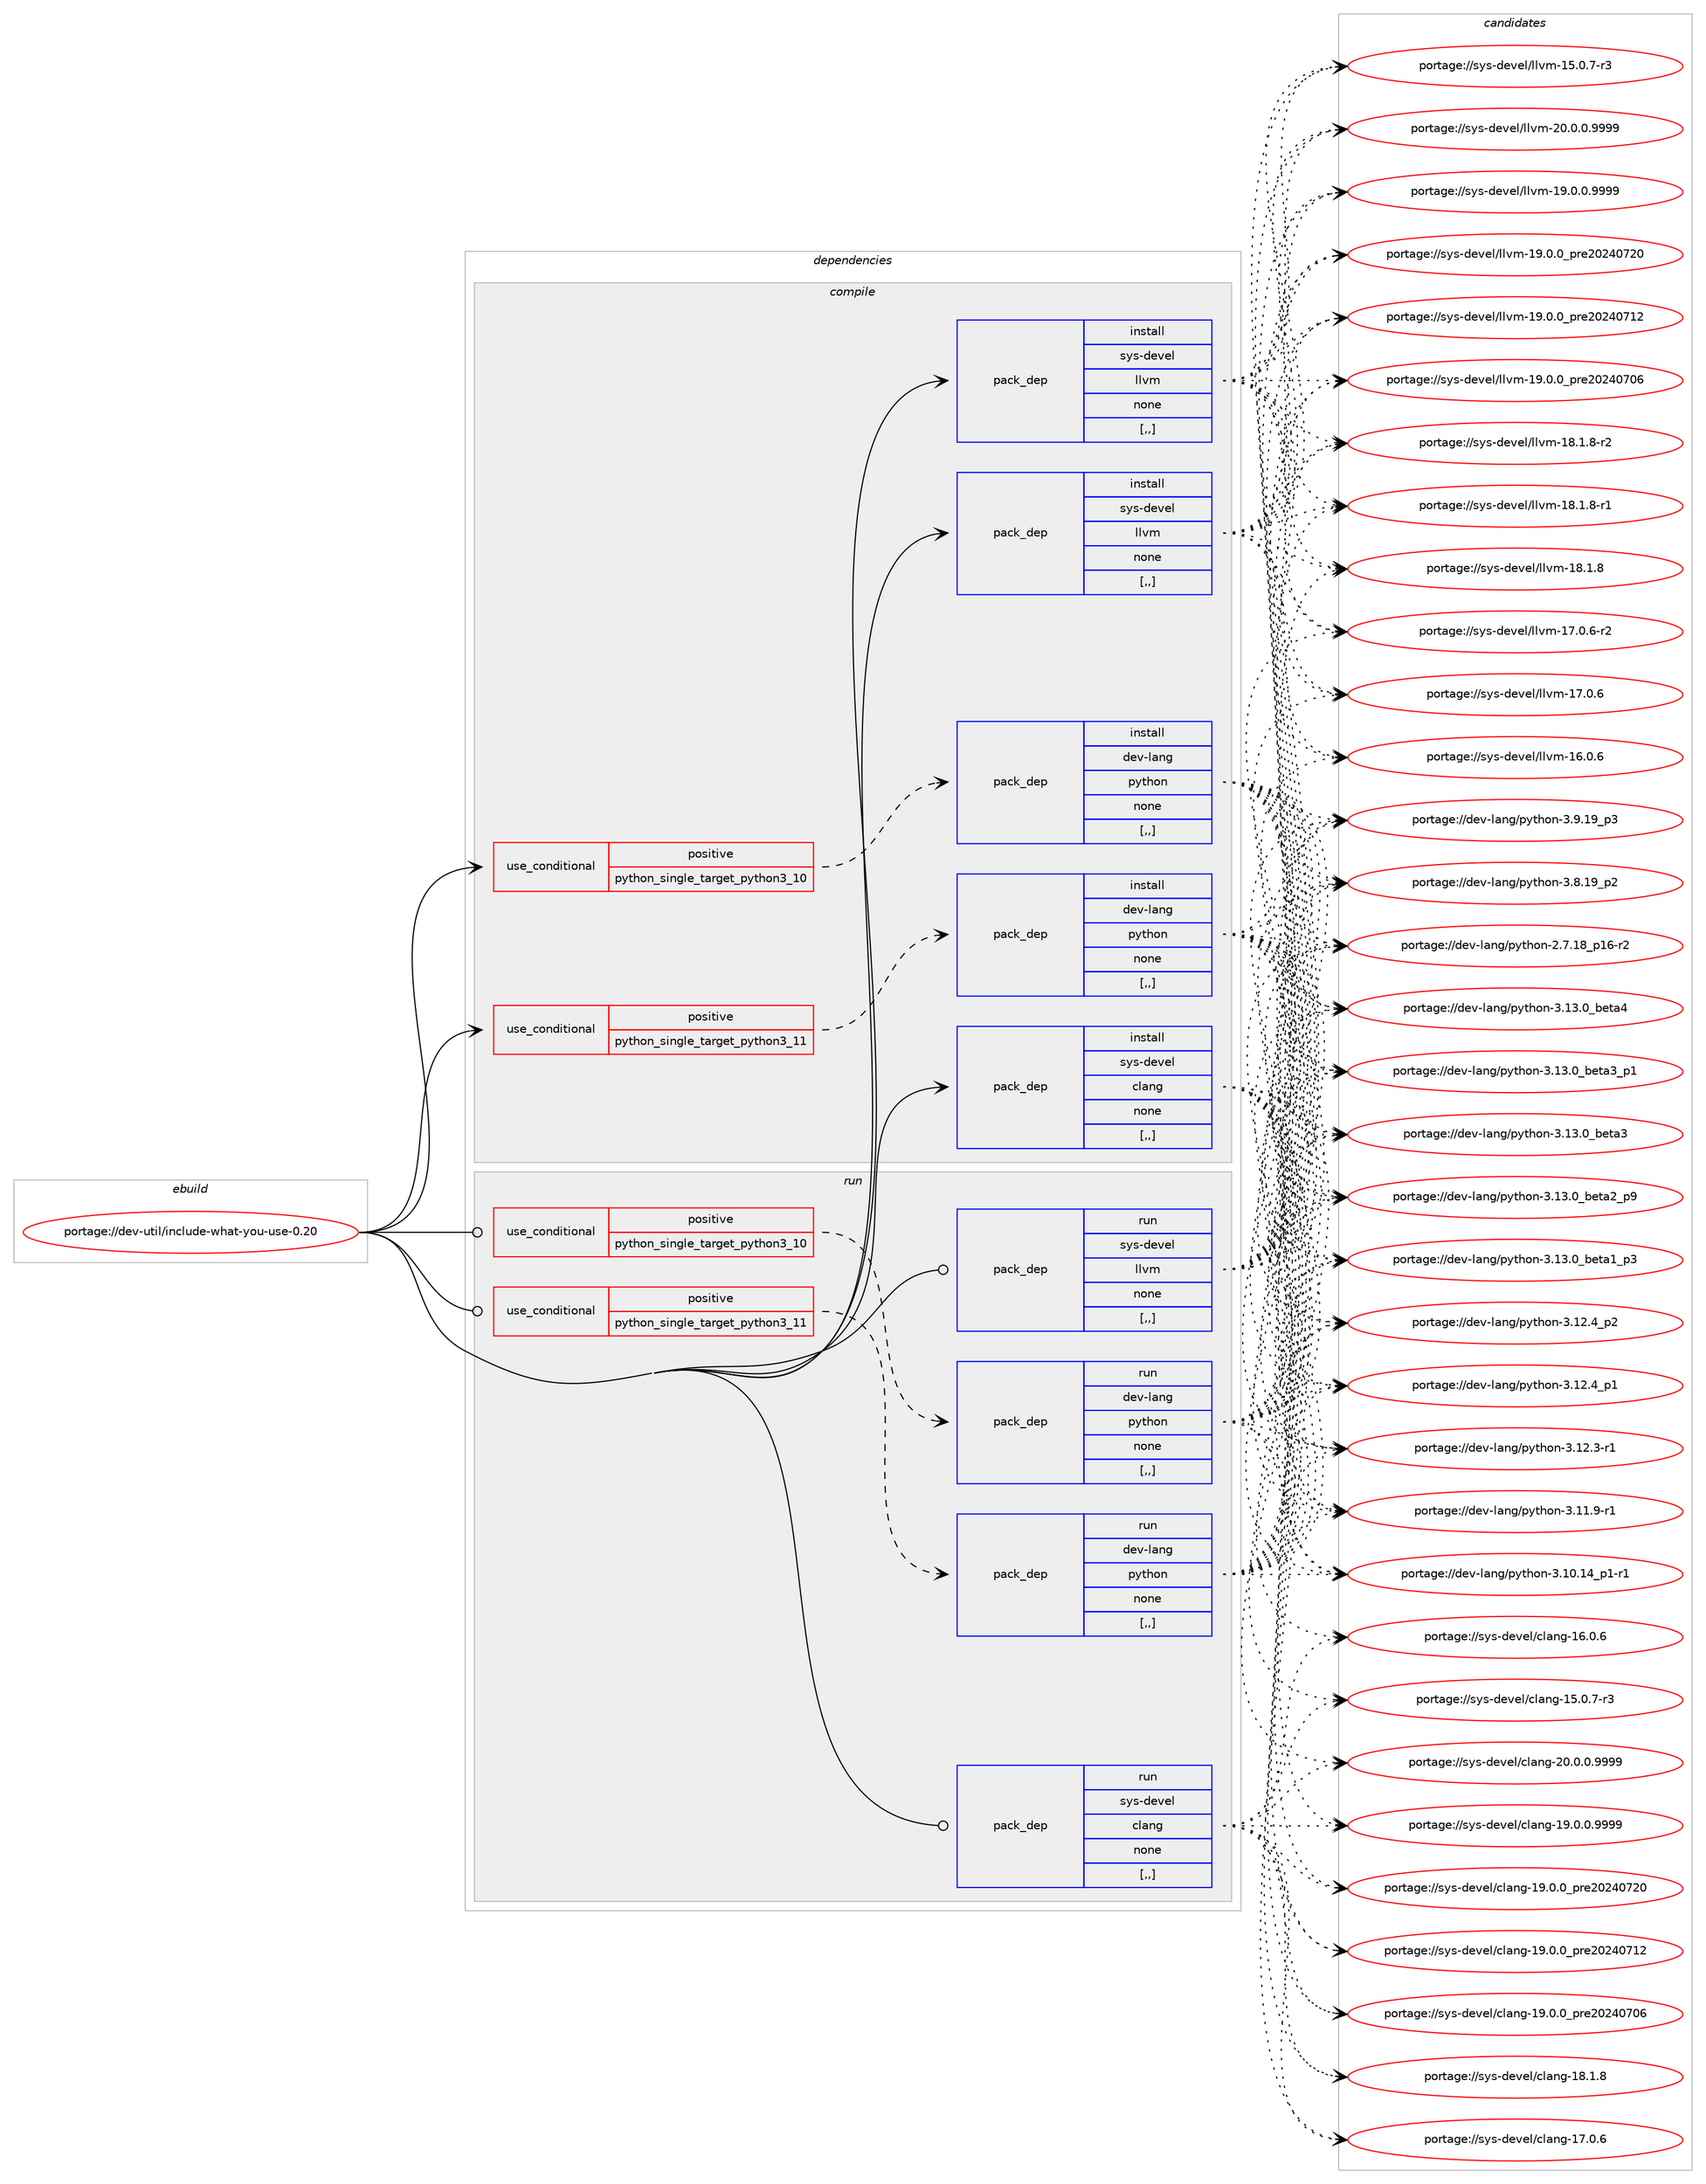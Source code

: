 digraph prolog {

# *************
# Graph options
# *************

newrank=true;
concentrate=true;
compound=true;
graph [rankdir=LR,fontname=Helvetica,fontsize=10,ranksep=1.5];#, ranksep=2.5, nodesep=0.2];
edge  [arrowhead=vee];
node  [fontname=Helvetica,fontsize=10];

# **********
# The ebuild
# **********

subgraph cluster_leftcol {
color=gray;
label=<<i>ebuild</i>>;
id [label="portage://dev-util/include-what-you-use-0.20", color=red, width=4, href="../dev-util/include-what-you-use-0.20.svg"];
}

# ****************
# The dependencies
# ****************

subgraph cluster_midcol {
color=gray;
label=<<i>dependencies</i>>;
subgraph cluster_compile {
fillcolor="#eeeeee";
style=filled;
label=<<i>compile</i>>;
subgraph cond61020 {
dependency216130 [label=<<TABLE BORDER="0" CELLBORDER="1" CELLSPACING="0" CELLPADDING="4"><TR><TD ROWSPAN="3" CELLPADDING="10">use_conditional</TD></TR><TR><TD>positive</TD></TR><TR><TD>python_single_target_python3_10</TD></TR></TABLE>>, shape=none, color=red];
subgraph pack153693 {
dependency216131 [label=<<TABLE BORDER="0" CELLBORDER="1" CELLSPACING="0" CELLPADDING="4" WIDTH="220"><TR><TD ROWSPAN="6" CELLPADDING="30">pack_dep</TD></TR><TR><TD WIDTH="110">install</TD></TR><TR><TD>dev-lang</TD></TR><TR><TD>python</TD></TR><TR><TD>none</TD></TR><TR><TD>[,,]</TD></TR></TABLE>>, shape=none, color=blue];
}
dependency216130:e -> dependency216131:w [weight=20,style="dashed",arrowhead="vee"];
}
id:e -> dependency216130:w [weight=20,style="solid",arrowhead="vee"];
subgraph cond61021 {
dependency216132 [label=<<TABLE BORDER="0" CELLBORDER="1" CELLSPACING="0" CELLPADDING="4"><TR><TD ROWSPAN="3" CELLPADDING="10">use_conditional</TD></TR><TR><TD>positive</TD></TR><TR><TD>python_single_target_python3_11</TD></TR></TABLE>>, shape=none, color=red];
subgraph pack153694 {
dependency216133 [label=<<TABLE BORDER="0" CELLBORDER="1" CELLSPACING="0" CELLPADDING="4" WIDTH="220"><TR><TD ROWSPAN="6" CELLPADDING="30">pack_dep</TD></TR><TR><TD WIDTH="110">install</TD></TR><TR><TD>dev-lang</TD></TR><TR><TD>python</TD></TR><TR><TD>none</TD></TR><TR><TD>[,,]</TD></TR></TABLE>>, shape=none, color=blue];
}
dependency216132:e -> dependency216133:w [weight=20,style="dashed",arrowhead="vee"];
}
id:e -> dependency216132:w [weight=20,style="solid",arrowhead="vee"];
subgraph pack153695 {
dependency216134 [label=<<TABLE BORDER="0" CELLBORDER="1" CELLSPACING="0" CELLPADDING="4" WIDTH="220"><TR><TD ROWSPAN="6" CELLPADDING="30">pack_dep</TD></TR><TR><TD WIDTH="110">install</TD></TR><TR><TD>sys-devel</TD></TR><TR><TD>clang</TD></TR><TR><TD>none</TD></TR><TR><TD>[,,]</TD></TR></TABLE>>, shape=none, color=blue];
}
id:e -> dependency216134:w [weight=20,style="solid",arrowhead="vee"];
subgraph pack153696 {
dependency216135 [label=<<TABLE BORDER="0" CELLBORDER="1" CELLSPACING="0" CELLPADDING="4" WIDTH="220"><TR><TD ROWSPAN="6" CELLPADDING="30">pack_dep</TD></TR><TR><TD WIDTH="110">install</TD></TR><TR><TD>sys-devel</TD></TR><TR><TD>llvm</TD></TR><TR><TD>none</TD></TR><TR><TD>[,,]</TD></TR></TABLE>>, shape=none, color=blue];
}
id:e -> dependency216135:w [weight=20,style="solid",arrowhead="vee"];
subgraph pack153697 {
dependency216136 [label=<<TABLE BORDER="0" CELLBORDER="1" CELLSPACING="0" CELLPADDING="4" WIDTH="220"><TR><TD ROWSPAN="6" CELLPADDING="30">pack_dep</TD></TR><TR><TD WIDTH="110">install</TD></TR><TR><TD>sys-devel</TD></TR><TR><TD>llvm</TD></TR><TR><TD>none</TD></TR><TR><TD>[,,]</TD></TR></TABLE>>, shape=none, color=blue];
}
id:e -> dependency216136:w [weight=20,style="solid",arrowhead="vee"];
}
subgraph cluster_compileandrun {
fillcolor="#eeeeee";
style=filled;
label=<<i>compile and run</i>>;
}
subgraph cluster_run {
fillcolor="#eeeeee";
style=filled;
label=<<i>run</i>>;
subgraph cond61022 {
dependency216137 [label=<<TABLE BORDER="0" CELLBORDER="1" CELLSPACING="0" CELLPADDING="4"><TR><TD ROWSPAN="3" CELLPADDING="10">use_conditional</TD></TR><TR><TD>positive</TD></TR><TR><TD>python_single_target_python3_10</TD></TR></TABLE>>, shape=none, color=red];
subgraph pack153698 {
dependency216138 [label=<<TABLE BORDER="0" CELLBORDER="1" CELLSPACING="0" CELLPADDING="4" WIDTH="220"><TR><TD ROWSPAN="6" CELLPADDING="30">pack_dep</TD></TR><TR><TD WIDTH="110">run</TD></TR><TR><TD>dev-lang</TD></TR><TR><TD>python</TD></TR><TR><TD>none</TD></TR><TR><TD>[,,]</TD></TR></TABLE>>, shape=none, color=blue];
}
dependency216137:e -> dependency216138:w [weight=20,style="dashed",arrowhead="vee"];
}
id:e -> dependency216137:w [weight=20,style="solid",arrowhead="odot"];
subgraph cond61023 {
dependency216139 [label=<<TABLE BORDER="0" CELLBORDER="1" CELLSPACING="0" CELLPADDING="4"><TR><TD ROWSPAN="3" CELLPADDING="10">use_conditional</TD></TR><TR><TD>positive</TD></TR><TR><TD>python_single_target_python3_11</TD></TR></TABLE>>, shape=none, color=red];
subgraph pack153699 {
dependency216140 [label=<<TABLE BORDER="0" CELLBORDER="1" CELLSPACING="0" CELLPADDING="4" WIDTH="220"><TR><TD ROWSPAN="6" CELLPADDING="30">pack_dep</TD></TR><TR><TD WIDTH="110">run</TD></TR><TR><TD>dev-lang</TD></TR><TR><TD>python</TD></TR><TR><TD>none</TD></TR><TR><TD>[,,]</TD></TR></TABLE>>, shape=none, color=blue];
}
dependency216139:e -> dependency216140:w [weight=20,style="dashed",arrowhead="vee"];
}
id:e -> dependency216139:w [weight=20,style="solid",arrowhead="odot"];
subgraph pack153700 {
dependency216141 [label=<<TABLE BORDER="0" CELLBORDER="1" CELLSPACING="0" CELLPADDING="4" WIDTH="220"><TR><TD ROWSPAN="6" CELLPADDING="30">pack_dep</TD></TR><TR><TD WIDTH="110">run</TD></TR><TR><TD>sys-devel</TD></TR><TR><TD>clang</TD></TR><TR><TD>none</TD></TR><TR><TD>[,,]</TD></TR></TABLE>>, shape=none, color=blue];
}
id:e -> dependency216141:w [weight=20,style="solid",arrowhead="odot"];
subgraph pack153701 {
dependency216142 [label=<<TABLE BORDER="0" CELLBORDER="1" CELLSPACING="0" CELLPADDING="4" WIDTH="220"><TR><TD ROWSPAN="6" CELLPADDING="30">pack_dep</TD></TR><TR><TD WIDTH="110">run</TD></TR><TR><TD>sys-devel</TD></TR><TR><TD>llvm</TD></TR><TR><TD>none</TD></TR><TR><TD>[,,]</TD></TR></TABLE>>, shape=none, color=blue];
}
id:e -> dependency216142:w [weight=20,style="solid",arrowhead="odot"];
}
}

# **************
# The candidates
# **************

subgraph cluster_choices {
rank=same;
color=gray;
label=<<i>candidates</i>>;

subgraph choice153693 {
color=black;
nodesep=1;
choice1001011184510897110103471121211161041111104551464951464895981011169752 [label="portage://dev-lang/python-3.13.0_beta4", color=red, width=4,href="../dev-lang/python-3.13.0_beta4.svg"];
choice10010111845108971101034711212111610411111045514649514648959810111697519511249 [label="portage://dev-lang/python-3.13.0_beta3_p1", color=red, width=4,href="../dev-lang/python-3.13.0_beta3_p1.svg"];
choice1001011184510897110103471121211161041111104551464951464895981011169751 [label="portage://dev-lang/python-3.13.0_beta3", color=red, width=4,href="../dev-lang/python-3.13.0_beta3.svg"];
choice10010111845108971101034711212111610411111045514649514648959810111697509511257 [label="portage://dev-lang/python-3.13.0_beta2_p9", color=red, width=4,href="../dev-lang/python-3.13.0_beta2_p9.svg"];
choice10010111845108971101034711212111610411111045514649514648959810111697499511251 [label="portage://dev-lang/python-3.13.0_beta1_p3", color=red, width=4,href="../dev-lang/python-3.13.0_beta1_p3.svg"];
choice100101118451089711010347112121116104111110455146495046529511250 [label="portage://dev-lang/python-3.12.4_p2", color=red, width=4,href="../dev-lang/python-3.12.4_p2.svg"];
choice100101118451089711010347112121116104111110455146495046529511249 [label="portage://dev-lang/python-3.12.4_p1", color=red, width=4,href="../dev-lang/python-3.12.4_p1.svg"];
choice100101118451089711010347112121116104111110455146495046514511449 [label="portage://dev-lang/python-3.12.3-r1", color=red, width=4,href="../dev-lang/python-3.12.3-r1.svg"];
choice100101118451089711010347112121116104111110455146494946574511449 [label="portage://dev-lang/python-3.11.9-r1", color=red, width=4,href="../dev-lang/python-3.11.9-r1.svg"];
choice100101118451089711010347112121116104111110455146494846495295112494511449 [label="portage://dev-lang/python-3.10.14_p1-r1", color=red, width=4,href="../dev-lang/python-3.10.14_p1-r1.svg"];
choice100101118451089711010347112121116104111110455146574649579511251 [label="portage://dev-lang/python-3.9.19_p3", color=red, width=4,href="../dev-lang/python-3.9.19_p3.svg"];
choice100101118451089711010347112121116104111110455146564649579511250 [label="portage://dev-lang/python-3.8.19_p2", color=red, width=4,href="../dev-lang/python-3.8.19_p2.svg"];
choice100101118451089711010347112121116104111110455046554649569511249544511450 [label="portage://dev-lang/python-2.7.18_p16-r2", color=red, width=4,href="../dev-lang/python-2.7.18_p16-r2.svg"];
dependency216131:e -> choice1001011184510897110103471121211161041111104551464951464895981011169752:w [style=dotted,weight="100"];
dependency216131:e -> choice10010111845108971101034711212111610411111045514649514648959810111697519511249:w [style=dotted,weight="100"];
dependency216131:e -> choice1001011184510897110103471121211161041111104551464951464895981011169751:w [style=dotted,weight="100"];
dependency216131:e -> choice10010111845108971101034711212111610411111045514649514648959810111697509511257:w [style=dotted,weight="100"];
dependency216131:e -> choice10010111845108971101034711212111610411111045514649514648959810111697499511251:w [style=dotted,weight="100"];
dependency216131:e -> choice100101118451089711010347112121116104111110455146495046529511250:w [style=dotted,weight="100"];
dependency216131:e -> choice100101118451089711010347112121116104111110455146495046529511249:w [style=dotted,weight="100"];
dependency216131:e -> choice100101118451089711010347112121116104111110455146495046514511449:w [style=dotted,weight="100"];
dependency216131:e -> choice100101118451089711010347112121116104111110455146494946574511449:w [style=dotted,weight="100"];
dependency216131:e -> choice100101118451089711010347112121116104111110455146494846495295112494511449:w [style=dotted,weight="100"];
dependency216131:e -> choice100101118451089711010347112121116104111110455146574649579511251:w [style=dotted,weight="100"];
dependency216131:e -> choice100101118451089711010347112121116104111110455146564649579511250:w [style=dotted,weight="100"];
dependency216131:e -> choice100101118451089711010347112121116104111110455046554649569511249544511450:w [style=dotted,weight="100"];
}
subgraph choice153694 {
color=black;
nodesep=1;
choice1001011184510897110103471121211161041111104551464951464895981011169752 [label="portage://dev-lang/python-3.13.0_beta4", color=red, width=4,href="../dev-lang/python-3.13.0_beta4.svg"];
choice10010111845108971101034711212111610411111045514649514648959810111697519511249 [label="portage://dev-lang/python-3.13.0_beta3_p1", color=red, width=4,href="../dev-lang/python-3.13.0_beta3_p1.svg"];
choice1001011184510897110103471121211161041111104551464951464895981011169751 [label="portage://dev-lang/python-3.13.0_beta3", color=red, width=4,href="../dev-lang/python-3.13.0_beta3.svg"];
choice10010111845108971101034711212111610411111045514649514648959810111697509511257 [label="portage://dev-lang/python-3.13.0_beta2_p9", color=red, width=4,href="../dev-lang/python-3.13.0_beta2_p9.svg"];
choice10010111845108971101034711212111610411111045514649514648959810111697499511251 [label="portage://dev-lang/python-3.13.0_beta1_p3", color=red, width=4,href="../dev-lang/python-3.13.0_beta1_p3.svg"];
choice100101118451089711010347112121116104111110455146495046529511250 [label="portage://dev-lang/python-3.12.4_p2", color=red, width=4,href="../dev-lang/python-3.12.4_p2.svg"];
choice100101118451089711010347112121116104111110455146495046529511249 [label="portage://dev-lang/python-3.12.4_p1", color=red, width=4,href="../dev-lang/python-3.12.4_p1.svg"];
choice100101118451089711010347112121116104111110455146495046514511449 [label="portage://dev-lang/python-3.12.3-r1", color=red, width=4,href="../dev-lang/python-3.12.3-r1.svg"];
choice100101118451089711010347112121116104111110455146494946574511449 [label="portage://dev-lang/python-3.11.9-r1", color=red, width=4,href="../dev-lang/python-3.11.9-r1.svg"];
choice100101118451089711010347112121116104111110455146494846495295112494511449 [label="portage://dev-lang/python-3.10.14_p1-r1", color=red, width=4,href="../dev-lang/python-3.10.14_p1-r1.svg"];
choice100101118451089711010347112121116104111110455146574649579511251 [label="portage://dev-lang/python-3.9.19_p3", color=red, width=4,href="../dev-lang/python-3.9.19_p3.svg"];
choice100101118451089711010347112121116104111110455146564649579511250 [label="portage://dev-lang/python-3.8.19_p2", color=red, width=4,href="../dev-lang/python-3.8.19_p2.svg"];
choice100101118451089711010347112121116104111110455046554649569511249544511450 [label="portage://dev-lang/python-2.7.18_p16-r2", color=red, width=4,href="../dev-lang/python-2.7.18_p16-r2.svg"];
dependency216133:e -> choice1001011184510897110103471121211161041111104551464951464895981011169752:w [style=dotted,weight="100"];
dependency216133:e -> choice10010111845108971101034711212111610411111045514649514648959810111697519511249:w [style=dotted,weight="100"];
dependency216133:e -> choice1001011184510897110103471121211161041111104551464951464895981011169751:w [style=dotted,weight="100"];
dependency216133:e -> choice10010111845108971101034711212111610411111045514649514648959810111697509511257:w [style=dotted,weight="100"];
dependency216133:e -> choice10010111845108971101034711212111610411111045514649514648959810111697499511251:w [style=dotted,weight="100"];
dependency216133:e -> choice100101118451089711010347112121116104111110455146495046529511250:w [style=dotted,weight="100"];
dependency216133:e -> choice100101118451089711010347112121116104111110455146495046529511249:w [style=dotted,weight="100"];
dependency216133:e -> choice100101118451089711010347112121116104111110455146495046514511449:w [style=dotted,weight="100"];
dependency216133:e -> choice100101118451089711010347112121116104111110455146494946574511449:w [style=dotted,weight="100"];
dependency216133:e -> choice100101118451089711010347112121116104111110455146494846495295112494511449:w [style=dotted,weight="100"];
dependency216133:e -> choice100101118451089711010347112121116104111110455146574649579511251:w [style=dotted,weight="100"];
dependency216133:e -> choice100101118451089711010347112121116104111110455146564649579511250:w [style=dotted,weight="100"];
dependency216133:e -> choice100101118451089711010347112121116104111110455046554649569511249544511450:w [style=dotted,weight="100"];
}
subgraph choice153695 {
color=black;
nodesep=1;
choice11512111545100101118101108479910897110103455048464846484657575757 [label="portage://sys-devel/clang-20.0.0.9999", color=red, width=4,href="../sys-devel/clang-20.0.0.9999.svg"];
choice11512111545100101118101108479910897110103454957464846484657575757 [label="portage://sys-devel/clang-19.0.0.9999", color=red, width=4,href="../sys-devel/clang-19.0.0.9999.svg"];
choice1151211154510010111810110847991089711010345495746484648951121141015048505248555048 [label="portage://sys-devel/clang-19.0.0_pre20240720", color=red, width=4,href="../sys-devel/clang-19.0.0_pre20240720.svg"];
choice1151211154510010111810110847991089711010345495746484648951121141015048505248554950 [label="portage://sys-devel/clang-19.0.0_pre20240712", color=red, width=4,href="../sys-devel/clang-19.0.0_pre20240712.svg"];
choice1151211154510010111810110847991089711010345495746484648951121141015048505248554854 [label="portage://sys-devel/clang-19.0.0_pre20240706", color=red, width=4,href="../sys-devel/clang-19.0.0_pre20240706.svg"];
choice1151211154510010111810110847991089711010345495646494656 [label="portage://sys-devel/clang-18.1.8", color=red, width=4,href="../sys-devel/clang-18.1.8.svg"];
choice1151211154510010111810110847991089711010345495546484654 [label="portage://sys-devel/clang-17.0.6", color=red, width=4,href="../sys-devel/clang-17.0.6.svg"];
choice1151211154510010111810110847991089711010345495446484654 [label="portage://sys-devel/clang-16.0.6", color=red, width=4,href="../sys-devel/clang-16.0.6.svg"];
choice11512111545100101118101108479910897110103454953464846554511451 [label="portage://sys-devel/clang-15.0.7-r3", color=red, width=4,href="../sys-devel/clang-15.0.7-r3.svg"];
dependency216134:e -> choice11512111545100101118101108479910897110103455048464846484657575757:w [style=dotted,weight="100"];
dependency216134:e -> choice11512111545100101118101108479910897110103454957464846484657575757:w [style=dotted,weight="100"];
dependency216134:e -> choice1151211154510010111810110847991089711010345495746484648951121141015048505248555048:w [style=dotted,weight="100"];
dependency216134:e -> choice1151211154510010111810110847991089711010345495746484648951121141015048505248554950:w [style=dotted,weight="100"];
dependency216134:e -> choice1151211154510010111810110847991089711010345495746484648951121141015048505248554854:w [style=dotted,weight="100"];
dependency216134:e -> choice1151211154510010111810110847991089711010345495646494656:w [style=dotted,weight="100"];
dependency216134:e -> choice1151211154510010111810110847991089711010345495546484654:w [style=dotted,weight="100"];
dependency216134:e -> choice1151211154510010111810110847991089711010345495446484654:w [style=dotted,weight="100"];
dependency216134:e -> choice11512111545100101118101108479910897110103454953464846554511451:w [style=dotted,weight="100"];
}
subgraph choice153696 {
color=black;
nodesep=1;
choice1151211154510010111810110847108108118109455048464846484657575757 [label="portage://sys-devel/llvm-20.0.0.9999", color=red, width=4,href="../sys-devel/llvm-20.0.0.9999.svg"];
choice1151211154510010111810110847108108118109454957464846484657575757 [label="portage://sys-devel/llvm-19.0.0.9999", color=red, width=4,href="../sys-devel/llvm-19.0.0.9999.svg"];
choice115121115451001011181011084710810811810945495746484648951121141015048505248555048 [label="portage://sys-devel/llvm-19.0.0_pre20240720", color=red, width=4,href="../sys-devel/llvm-19.0.0_pre20240720.svg"];
choice115121115451001011181011084710810811810945495746484648951121141015048505248554950 [label="portage://sys-devel/llvm-19.0.0_pre20240712", color=red, width=4,href="../sys-devel/llvm-19.0.0_pre20240712.svg"];
choice115121115451001011181011084710810811810945495746484648951121141015048505248554854 [label="portage://sys-devel/llvm-19.0.0_pre20240706", color=red, width=4,href="../sys-devel/llvm-19.0.0_pre20240706.svg"];
choice1151211154510010111810110847108108118109454956464946564511450 [label="portage://sys-devel/llvm-18.1.8-r2", color=red, width=4,href="../sys-devel/llvm-18.1.8-r2.svg"];
choice1151211154510010111810110847108108118109454956464946564511449 [label="portage://sys-devel/llvm-18.1.8-r1", color=red, width=4,href="../sys-devel/llvm-18.1.8-r1.svg"];
choice115121115451001011181011084710810811810945495646494656 [label="portage://sys-devel/llvm-18.1.8", color=red, width=4,href="../sys-devel/llvm-18.1.8.svg"];
choice1151211154510010111810110847108108118109454955464846544511450 [label="portage://sys-devel/llvm-17.0.6-r2", color=red, width=4,href="../sys-devel/llvm-17.0.6-r2.svg"];
choice115121115451001011181011084710810811810945495546484654 [label="portage://sys-devel/llvm-17.0.6", color=red, width=4,href="../sys-devel/llvm-17.0.6.svg"];
choice115121115451001011181011084710810811810945495446484654 [label="portage://sys-devel/llvm-16.0.6", color=red, width=4,href="../sys-devel/llvm-16.0.6.svg"];
choice1151211154510010111810110847108108118109454953464846554511451 [label="portage://sys-devel/llvm-15.0.7-r3", color=red, width=4,href="../sys-devel/llvm-15.0.7-r3.svg"];
dependency216135:e -> choice1151211154510010111810110847108108118109455048464846484657575757:w [style=dotted,weight="100"];
dependency216135:e -> choice1151211154510010111810110847108108118109454957464846484657575757:w [style=dotted,weight="100"];
dependency216135:e -> choice115121115451001011181011084710810811810945495746484648951121141015048505248555048:w [style=dotted,weight="100"];
dependency216135:e -> choice115121115451001011181011084710810811810945495746484648951121141015048505248554950:w [style=dotted,weight="100"];
dependency216135:e -> choice115121115451001011181011084710810811810945495746484648951121141015048505248554854:w [style=dotted,weight="100"];
dependency216135:e -> choice1151211154510010111810110847108108118109454956464946564511450:w [style=dotted,weight="100"];
dependency216135:e -> choice1151211154510010111810110847108108118109454956464946564511449:w [style=dotted,weight="100"];
dependency216135:e -> choice115121115451001011181011084710810811810945495646494656:w [style=dotted,weight="100"];
dependency216135:e -> choice1151211154510010111810110847108108118109454955464846544511450:w [style=dotted,weight="100"];
dependency216135:e -> choice115121115451001011181011084710810811810945495546484654:w [style=dotted,weight="100"];
dependency216135:e -> choice115121115451001011181011084710810811810945495446484654:w [style=dotted,weight="100"];
dependency216135:e -> choice1151211154510010111810110847108108118109454953464846554511451:w [style=dotted,weight="100"];
}
subgraph choice153697 {
color=black;
nodesep=1;
choice1151211154510010111810110847108108118109455048464846484657575757 [label="portage://sys-devel/llvm-20.0.0.9999", color=red, width=4,href="../sys-devel/llvm-20.0.0.9999.svg"];
choice1151211154510010111810110847108108118109454957464846484657575757 [label="portage://sys-devel/llvm-19.0.0.9999", color=red, width=4,href="../sys-devel/llvm-19.0.0.9999.svg"];
choice115121115451001011181011084710810811810945495746484648951121141015048505248555048 [label="portage://sys-devel/llvm-19.0.0_pre20240720", color=red, width=4,href="../sys-devel/llvm-19.0.0_pre20240720.svg"];
choice115121115451001011181011084710810811810945495746484648951121141015048505248554950 [label="portage://sys-devel/llvm-19.0.0_pre20240712", color=red, width=4,href="../sys-devel/llvm-19.0.0_pre20240712.svg"];
choice115121115451001011181011084710810811810945495746484648951121141015048505248554854 [label="portage://sys-devel/llvm-19.0.0_pre20240706", color=red, width=4,href="../sys-devel/llvm-19.0.0_pre20240706.svg"];
choice1151211154510010111810110847108108118109454956464946564511450 [label="portage://sys-devel/llvm-18.1.8-r2", color=red, width=4,href="../sys-devel/llvm-18.1.8-r2.svg"];
choice1151211154510010111810110847108108118109454956464946564511449 [label="portage://sys-devel/llvm-18.1.8-r1", color=red, width=4,href="../sys-devel/llvm-18.1.8-r1.svg"];
choice115121115451001011181011084710810811810945495646494656 [label="portage://sys-devel/llvm-18.1.8", color=red, width=4,href="../sys-devel/llvm-18.1.8.svg"];
choice1151211154510010111810110847108108118109454955464846544511450 [label="portage://sys-devel/llvm-17.0.6-r2", color=red, width=4,href="../sys-devel/llvm-17.0.6-r2.svg"];
choice115121115451001011181011084710810811810945495546484654 [label="portage://sys-devel/llvm-17.0.6", color=red, width=4,href="../sys-devel/llvm-17.0.6.svg"];
choice115121115451001011181011084710810811810945495446484654 [label="portage://sys-devel/llvm-16.0.6", color=red, width=4,href="../sys-devel/llvm-16.0.6.svg"];
choice1151211154510010111810110847108108118109454953464846554511451 [label="portage://sys-devel/llvm-15.0.7-r3", color=red, width=4,href="../sys-devel/llvm-15.0.7-r3.svg"];
dependency216136:e -> choice1151211154510010111810110847108108118109455048464846484657575757:w [style=dotted,weight="100"];
dependency216136:e -> choice1151211154510010111810110847108108118109454957464846484657575757:w [style=dotted,weight="100"];
dependency216136:e -> choice115121115451001011181011084710810811810945495746484648951121141015048505248555048:w [style=dotted,weight="100"];
dependency216136:e -> choice115121115451001011181011084710810811810945495746484648951121141015048505248554950:w [style=dotted,weight="100"];
dependency216136:e -> choice115121115451001011181011084710810811810945495746484648951121141015048505248554854:w [style=dotted,weight="100"];
dependency216136:e -> choice1151211154510010111810110847108108118109454956464946564511450:w [style=dotted,weight="100"];
dependency216136:e -> choice1151211154510010111810110847108108118109454956464946564511449:w [style=dotted,weight="100"];
dependency216136:e -> choice115121115451001011181011084710810811810945495646494656:w [style=dotted,weight="100"];
dependency216136:e -> choice1151211154510010111810110847108108118109454955464846544511450:w [style=dotted,weight="100"];
dependency216136:e -> choice115121115451001011181011084710810811810945495546484654:w [style=dotted,weight="100"];
dependency216136:e -> choice115121115451001011181011084710810811810945495446484654:w [style=dotted,weight="100"];
dependency216136:e -> choice1151211154510010111810110847108108118109454953464846554511451:w [style=dotted,weight="100"];
}
subgraph choice153698 {
color=black;
nodesep=1;
choice1001011184510897110103471121211161041111104551464951464895981011169752 [label="portage://dev-lang/python-3.13.0_beta4", color=red, width=4,href="../dev-lang/python-3.13.0_beta4.svg"];
choice10010111845108971101034711212111610411111045514649514648959810111697519511249 [label="portage://dev-lang/python-3.13.0_beta3_p1", color=red, width=4,href="../dev-lang/python-3.13.0_beta3_p1.svg"];
choice1001011184510897110103471121211161041111104551464951464895981011169751 [label="portage://dev-lang/python-3.13.0_beta3", color=red, width=4,href="../dev-lang/python-3.13.0_beta3.svg"];
choice10010111845108971101034711212111610411111045514649514648959810111697509511257 [label="portage://dev-lang/python-3.13.0_beta2_p9", color=red, width=4,href="../dev-lang/python-3.13.0_beta2_p9.svg"];
choice10010111845108971101034711212111610411111045514649514648959810111697499511251 [label="portage://dev-lang/python-3.13.0_beta1_p3", color=red, width=4,href="../dev-lang/python-3.13.0_beta1_p3.svg"];
choice100101118451089711010347112121116104111110455146495046529511250 [label="portage://dev-lang/python-3.12.4_p2", color=red, width=4,href="../dev-lang/python-3.12.4_p2.svg"];
choice100101118451089711010347112121116104111110455146495046529511249 [label="portage://dev-lang/python-3.12.4_p1", color=red, width=4,href="../dev-lang/python-3.12.4_p1.svg"];
choice100101118451089711010347112121116104111110455146495046514511449 [label="portage://dev-lang/python-3.12.3-r1", color=red, width=4,href="../dev-lang/python-3.12.3-r1.svg"];
choice100101118451089711010347112121116104111110455146494946574511449 [label="portage://dev-lang/python-3.11.9-r1", color=red, width=4,href="../dev-lang/python-3.11.9-r1.svg"];
choice100101118451089711010347112121116104111110455146494846495295112494511449 [label="portage://dev-lang/python-3.10.14_p1-r1", color=red, width=4,href="../dev-lang/python-3.10.14_p1-r1.svg"];
choice100101118451089711010347112121116104111110455146574649579511251 [label="portage://dev-lang/python-3.9.19_p3", color=red, width=4,href="../dev-lang/python-3.9.19_p3.svg"];
choice100101118451089711010347112121116104111110455146564649579511250 [label="portage://dev-lang/python-3.8.19_p2", color=red, width=4,href="../dev-lang/python-3.8.19_p2.svg"];
choice100101118451089711010347112121116104111110455046554649569511249544511450 [label="portage://dev-lang/python-2.7.18_p16-r2", color=red, width=4,href="../dev-lang/python-2.7.18_p16-r2.svg"];
dependency216138:e -> choice1001011184510897110103471121211161041111104551464951464895981011169752:w [style=dotted,weight="100"];
dependency216138:e -> choice10010111845108971101034711212111610411111045514649514648959810111697519511249:w [style=dotted,weight="100"];
dependency216138:e -> choice1001011184510897110103471121211161041111104551464951464895981011169751:w [style=dotted,weight="100"];
dependency216138:e -> choice10010111845108971101034711212111610411111045514649514648959810111697509511257:w [style=dotted,weight="100"];
dependency216138:e -> choice10010111845108971101034711212111610411111045514649514648959810111697499511251:w [style=dotted,weight="100"];
dependency216138:e -> choice100101118451089711010347112121116104111110455146495046529511250:w [style=dotted,weight="100"];
dependency216138:e -> choice100101118451089711010347112121116104111110455146495046529511249:w [style=dotted,weight="100"];
dependency216138:e -> choice100101118451089711010347112121116104111110455146495046514511449:w [style=dotted,weight="100"];
dependency216138:e -> choice100101118451089711010347112121116104111110455146494946574511449:w [style=dotted,weight="100"];
dependency216138:e -> choice100101118451089711010347112121116104111110455146494846495295112494511449:w [style=dotted,weight="100"];
dependency216138:e -> choice100101118451089711010347112121116104111110455146574649579511251:w [style=dotted,weight="100"];
dependency216138:e -> choice100101118451089711010347112121116104111110455146564649579511250:w [style=dotted,weight="100"];
dependency216138:e -> choice100101118451089711010347112121116104111110455046554649569511249544511450:w [style=dotted,weight="100"];
}
subgraph choice153699 {
color=black;
nodesep=1;
choice1001011184510897110103471121211161041111104551464951464895981011169752 [label="portage://dev-lang/python-3.13.0_beta4", color=red, width=4,href="../dev-lang/python-3.13.0_beta4.svg"];
choice10010111845108971101034711212111610411111045514649514648959810111697519511249 [label="portage://dev-lang/python-3.13.0_beta3_p1", color=red, width=4,href="../dev-lang/python-3.13.0_beta3_p1.svg"];
choice1001011184510897110103471121211161041111104551464951464895981011169751 [label="portage://dev-lang/python-3.13.0_beta3", color=red, width=4,href="../dev-lang/python-3.13.0_beta3.svg"];
choice10010111845108971101034711212111610411111045514649514648959810111697509511257 [label="portage://dev-lang/python-3.13.0_beta2_p9", color=red, width=4,href="../dev-lang/python-3.13.0_beta2_p9.svg"];
choice10010111845108971101034711212111610411111045514649514648959810111697499511251 [label="portage://dev-lang/python-3.13.0_beta1_p3", color=red, width=4,href="../dev-lang/python-3.13.0_beta1_p3.svg"];
choice100101118451089711010347112121116104111110455146495046529511250 [label="portage://dev-lang/python-3.12.4_p2", color=red, width=4,href="../dev-lang/python-3.12.4_p2.svg"];
choice100101118451089711010347112121116104111110455146495046529511249 [label="portage://dev-lang/python-3.12.4_p1", color=red, width=4,href="../dev-lang/python-3.12.4_p1.svg"];
choice100101118451089711010347112121116104111110455146495046514511449 [label="portage://dev-lang/python-3.12.3-r1", color=red, width=4,href="../dev-lang/python-3.12.3-r1.svg"];
choice100101118451089711010347112121116104111110455146494946574511449 [label="portage://dev-lang/python-3.11.9-r1", color=red, width=4,href="../dev-lang/python-3.11.9-r1.svg"];
choice100101118451089711010347112121116104111110455146494846495295112494511449 [label="portage://dev-lang/python-3.10.14_p1-r1", color=red, width=4,href="../dev-lang/python-3.10.14_p1-r1.svg"];
choice100101118451089711010347112121116104111110455146574649579511251 [label="portage://dev-lang/python-3.9.19_p3", color=red, width=4,href="../dev-lang/python-3.9.19_p3.svg"];
choice100101118451089711010347112121116104111110455146564649579511250 [label="portage://dev-lang/python-3.8.19_p2", color=red, width=4,href="../dev-lang/python-3.8.19_p2.svg"];
choice100101118451089711010347112121116104111110455046554649569511249544511450 [label="portage://dev-lang/python-2.7.18_p16-r2", color=red, width=4,href="../dev-lang/python-2.7.18_p16-r2.svg"];
dependency216140:e -> choice1001011184510897110103471121211161041111104551464951464895981011169752:w [style=dotted,weight="100"];
dependency216140:e -> choice10010111845108971101034711212111610411111045514649514648959810111697519511249:w [style=dotted,weight="100"];
dependency216140:e -> choice1001011184510897110103471121211161041111104551464951464895981011169751:w [style=dotted,weight="100"];
dependency216140:e -> choice10010111845108971101034711212111610411111045514649514648959810111697509511257:w [style=dotted,weight="100"];
dependency216140:e -> choice10010111845108971101034711212111610411111045514649514648959810111697499511251:w [style=dotted,weight="100"];
dependency216140:e -> choice100101118451089711010347112121116104111110455146495046529511250:w [style=dotted,weight="100"];
dependency216140:e -> choice100101118451089711010347112121116104111110455146495046529511249:w [style=dotted,weight="100"];
dependency216140:e -> choice100101118451089711010347112121116104111110455146495046514511449:w [style=dotted,weight="100"];
dependency216140:e -> choice100101118451089711010347112121116104111110455146494946574511449:w [style=dotted,weight="100"];
dependency216140:e -> choice100101118451089711010347112121116104111110455146494846495295112494511449:w [style=dotted,weight="100"];
dependency216140:e -> choice100101118451089711010347112121116104111110455146574649579511251:w [style=dotted,weight="100"];
dependency216140:e -> choice100101118451089711010347112121116104111110455146564649579511250:w [style=dotted,weight="100"];
dependency216140:e -> choice100101118451089711010347112121116104111110455046554649569511249544511450:w [style=dotted,weight="100"];
}
subgraph choice153700 {
color=black;
nodesep=1;
choice11512111545100101118101108479910897110103455048464846484657575757 [label="portage://sys-devel/clang-20.0.0.9999", color=red, width=4,href="../sys-devel/clang-20.0.0.9999.svg"];
choice11512111545100101118101108479910897110103454957464846484657575757 [label="portage://sys-devel/clang-19.0.0.9999", color=red, width=4,href="../sys-devel/clang-19.0.0.9999.svg"];
choice1151211154510010111810110847991089711010345495746484648951121141015048505248555048 [label="portage://sys-devel/clang-19.0.0_pre20240720", color=red, width=4,href="../sys-devel/clang-19.0.0_pre20240720.svg"];
choice1151211154510010111810110847991089711010345495746484648951121141015048505248554950 [label="portage://sys-devel/clang-19.0.0_pre20240712", color=red, width=4,href="../sys-devel/clang-19.0.0_pre20240712.svg"];
choice1151211154510010111810110847991089711010345495746484648951121141015048505248554854 [label="portage://sys-devel/clang-19.0.0_pre20240706", color=red, width=4,href="../sys-devel/clang-19.0.0_pre20240706.svg"];
choice1151211154510010111810110847991089711010345495646494656 [label="portage://sys-devel/clang-18.1.8", color=red, width=4,href="../sys-devel/clang-18.1.8.svg"];
choice1151211154510010111810110847991089711010345495546484654 [label="portage://sys-devel/clang-17.0.6", color=red, width=4,href="../sys-devel/clang-17.0.6.svg"];
choice1151211154510010111810110847991089711010345495446484654 [label="portage://sys-devel/clang-16.0.6", color=red, width=4,href="../sys-devel/clang-16.0.6.svg"];
choice11512111545100101118101108479910897110103454953464846554511451 [label="portage://sys-devel/clang-15.0.7-r3", color=red, width=4,href="../sys-devel/clang-15.0.7-r3.svg"];
dependency216141:e -> choice11512111545100101118101108479910897110103455048464846484657575757:w [style=dotted,weight="100"];
dependency216141:e -> choice11512111545100101118101108479910897110103454957464846484657575757:w [style=dotted,weight="100"];
dependency216141:e -> choice1151211154510010111810110847991089711010345495746484648951121141015048505248555048:w [style=dotted,weight="100"];
dependency216141:e -> choice1151211154510010111810110847991089711010345495746484648951121141015048505248554950:w [style=dotted,weight="100"];
dependency216141:e -> choice1151211154510010111810110847991089711010345495746484648951121141015048505248554854:w [style=dotted,weight="100"];
dependency216141:e -> choice1151211154510010111810110847991089711010345495646494656:w [style=dotted,weight="100"];
dependency216141:e -> choice1151211154510010111810110847991089711010345495546484654:w [style=dotted,weight="100"];
dependency216141:e -> choice1151211154510010111810110847991089711010345495446484654:w [style=dotted,weight="100"];
dependency216141:e -> choice11512111545100101118101108479910897110103454953464846554511451:w [style=dotted,weight="100"];
}
subgraph choice153701 {
color=black;
nodesep=1;
choice1151211154510010111810110847108108118109455048464846484657575757 [label="portage://sys-devel/llvm-20.0.0.9999", color=red, width=4,href="../sys-devel/llvm-20.0.0.9999.svg"];
choice1151211154510010111810110847108108118109454957464846484657575757 [label="portage://sys-devel/llvm-19.0.0.9999", color=red, width=4,href="../sys-devel/llvm-19.0.0.9999.svg"];
choice115121115451001011181011084710810811810945495746484648951121141015048505248555048 [label="portage://sys-devel/llvm-19.0.0_pre20240720", color=red, width=4,href="../sys-devel/llvm-19.0.0_pre20240720.svg"];
choice115121115451001011181011084710810811810945495746484648951121141015048505248554950 [label="portage://sys-devel/llvm-19.0.0_pre20240712", color=red, width=4,href="../sys-devel/llvm-19.0.0_pre20240712.svg"];
choice115121115451001011181011084710810811810945495746484648951121141015048505248554854 [label="portage://sys-devel/llvm-19.0.0_pre20240706", color=red, width=4,href="../sys-devel/llvm-19.0.0_pre20240706.svg"];
choice1151211154510010111810110847108108118109454956464946564511450 [label="portage://sys-devel/llvm-18.1.8-r2", color=red, width=4,href="../sys-devel/llvm-18.1.8-r2.svg"];
choice1151211154510010111810110847108108118109454956464946564511449 [label="portage://sys-devel/llvm-18.1.8-r1", color=red, width=4,href="../sys-devel/llvm-18.1.8-r1.svg"];
choice115121115451001011181011084710810811810945495646494656 [label="portage://sys-devel/llvm-18.1.8", color=red, width=4,href="../sys-devel/llvm-18.1.8.svg"];
choice1151211154510010111810110847108108118109454955464846544511450 [label="portage://sys-devel/llvm-17.0.6-r2", color=red, width=4,href="../sys-devel/llvm-17.0.6-r2.svg"];
choice115121115451001011181011084710810811810945495546484654 [label="portage://sys-devel/llvm-17.0.6", color=red, width=4,href="../sys-devel/llvm-17.0.6.svg"];
choice115121115451001011181011084710810811810945495446484654 [label="portage://sys-devel/llvm-16.0.6", color=red, width=4,href="../sys-devel/llvm-16.0.6.svg"];
choice1151211154510010111810110847108108118109454953464846554511451 [label="portage://sys-devel/llvm-15.0.7-r3", color=red, width=4,href="../sys-devel/llvm-15.0.7-r3.svg"];
dependency216142:e -> choice1151211154510010111810110847108108118109455048464846484657575757:w [style=dotted,weight="100"];
dependency216142:e -> choice1151211154510010111810110847108108118109454957464846484657575757:w [style=dotted,weight="100"];
dependency216142:e -> choice115121115451001011181011084710810811810945495746484648951121141015048505248555048:w [style=dotted,weight="100"];
dependency216142:e -> choice115121115451001011181011084710810811810945495746484648951121141015048505248554950:w [style=dotted,weight="100"];
dependency216142:e -> choice115121115451001011181011084710810811810945495746484648951121141015048505248554854:w [style=dotted,weight="100"];
dependency216142:e -> choice1151211154510010111810110847108108118109454956464946564511450:w [style=dotted,weight="100"];
dependency216142:e -> choice1151211154510010111810110847108108118109454956464946564511449:w [style=dotted,weight="100"];
dependency216142:e -> choice115121115451001011181011084710810811810945495646494656:w [style=dotted,weight="100"];
dependency216142:e -> choice1151211154510010111810110847108108118109454955464846544511450:w [style=dotted,weight="100"];
dependency216142:e -> choice115121115451001011181011084710810811810945495546484654:w [style=dotted,weight="100"];
dependency216142:e -> choice115121115451001011181011084710810811810945495446484654:w [style=dotted,weight="100"];
dependency216142:e -> choice1151211154510010111810110847108108118109454953464846554511451:w [style=dotted,weight="100"];
}
}

}
